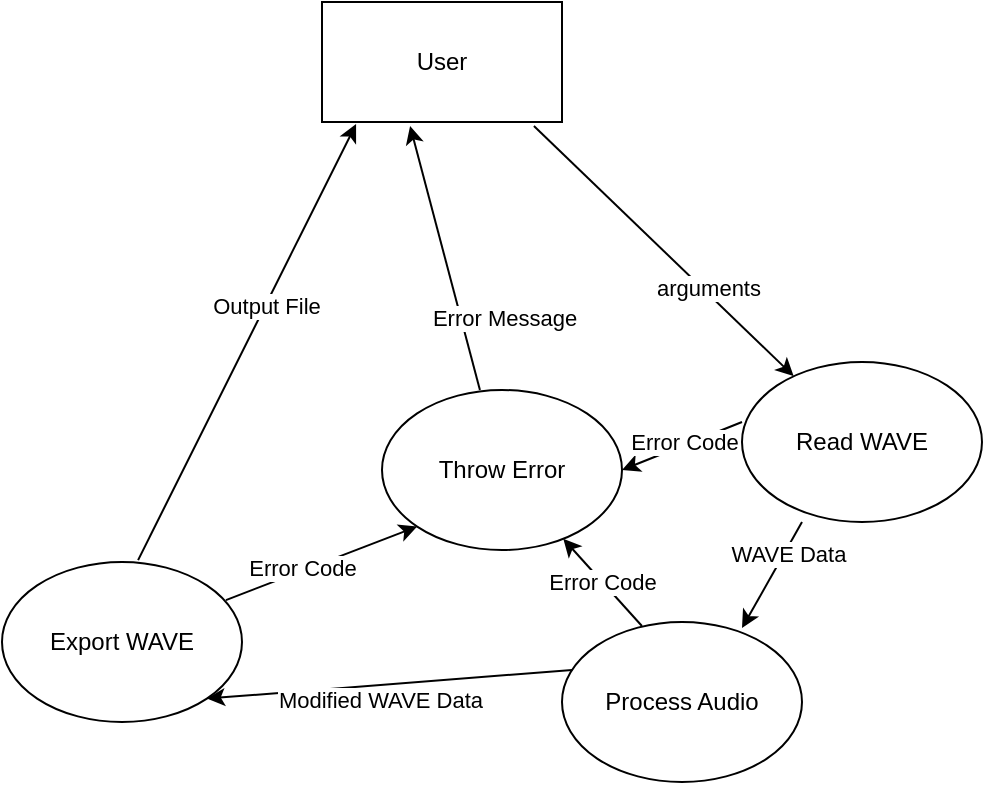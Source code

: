 <mxfile version="13.3.1" type="device"><diagram id="-0abz7LQ-8Csc8Hf8mga" name="Page-1"><mxGraphModel dx="868" dy="494" grid="1" gridSize="10" guides="1" tooltips="1" connect="1" arrows="1" fold="1" page="1" pageScale="1" pageWidth="1169" pageHeight="827" math="0" shadow="0"><root><mxCell id="0"/><mxCell id="1" parent="0"/><mxCell id="dmCQQuS0ACig97fQ7JEY-1" value="User" style="rounded=0;whiteSpace=wrap;html=1;" parent="1" vertex="1"><mxGeometry x="270" y="140" width="120" height="60" as="geometry"/></mxCell><mxCell id="dmCQQuS0ACig97fQ7JEY-2" value="Read WAVE" style="ellipse;whiteSpace=wrap;html=1;" parent="1" vertex="1"><mxGeometry x="480" y="320" width="120" height="80" as="geometry"/></mxCell><mxCell id="dmCQQuS0ACig97fQ7JEY-3" value="Process Audio" style="ellipse;whiteSpace=wrap;html=1;" parent="1" vertex="1"><mxGeometry x="390" y="450" width="120" height="80" as="geometry"/></mxCell><mxCell id="dmCQQuS0ACig97fQ7JEY-4" value="Export WAVE" style="ellipse;whiteSpace=wrap;html=1;" parent="1" vertex="1"><mxGeometry x="110" y="420" width="120" height="80" as="geometry"/></mxCell><mxCell id="dmCQQuS0ACig97fQ7JEY-5" value="Throw Error" style="ellipse;whiteSpace=wrap;html=1;" parent="1" vertex="1"><mxGeometry x="300" y="334" width="120" height="80" as="geometry"/></mxCell><mxCell id="dmCQQuS0ACig97fQ7JEY-6" value="" style="endArrow=classic;html=1;exitX=0.883;exitY=1.033;exitDx=0;exitDy=0;exitPerimeter=0;" parent="1" source="dmCQQuS0ACig97fQ7JEY-1" target="dmCQQuS0ACig97fQ7JEY-2" edge="1"><mxGeometry width="50" height="50" relative="1" as="geometry"><mxPoint x="410" y="320" as="sourcePoint"/><mxPoint x="460" y="270" as="targetPoint"/></mxGeometry></mxCell><mxCell id="dmCQQuS0ACig97fQ7JEY-9" value="arguments" style="edgeLabel;html=1;align=center;verticalAlign=middle;resizable=0;points=[];" parent="dmCQQuS0ACig97fQ7JEY-6" vertex="1" connectable="0"><mxGeometry x="0.424" y="3" relative="1" as="geometry"><mxPoint x="-8.15" y="-5.87" as="offset"/></mxGeometry></mxCell><mxCell id="dmCQQuS0ACig97fQ7JEY-10" value="" style="endArrow=classic;html=1;exitX=0.25;exitY=1;exitDx=0;exitDy=0;exitPerimeter=0;entryX=0.75;entryY=0.038;entryDx=0;entryDy=0;entryPerimeter=0;" parent="1" source="dmCQQuS0ACig97fQ7JEY-2" target="dmCQQuS0ACig97fQ7JEY-3" edge="1"><mxGeometry width="50" height="50" relative="1" as="geometry"><mxPoint x="400" y="420" as="sourcePoint"/><mxPoint x="450" y="370" as="targetPoint"/></mxGeometry></mxCell><mxCell id="dmCQQuS0ACig97fQ7JEY-15" value="WAVE Data" style="edgeLabel;html=1;align=center;verticalAlign=middle;resizable=0;points=[];" parent="dmCQQuS0ACig97fQ7JEY-10" vertex="1" connectable="0"><mxGeometry x="-0.43" y="2" relative="1" as="geometry"><mxPoint as="offset"/></mxGeometry></mxCell><mxCell id="dmCQQuS0ACig97fQ7JEY-11" value="" style="endArrow=classic;html=1;entryX=1;entryY=1;entryDx=0;entryDy=0;exitX=0.042;exitY=0.3;exitDx=0;exitDy=0;exitPerimeter=0;" parent="1" source="dmCQQuS0ACig97fQ7JEY-3" target="dmCQQuS0ACig97fQ7JEY-4" edge="1"><mxGeometry width="50" height="50" relative="1" as="geometry"><mxPoint x="340" y="480" as="sourcePoint"/><mxPoint x="390" y="430" as="targetPoint"/></mxGeometry></mxCell><mxCell id="dmCQQuS0ACig97fQ7JEY-16" value="Modified WAVE Data" style="edgeLabel;html=1;align=center;verticalAlign=middle;resizable=0;points=[];" parent="dmCQQuS0ACig97fQ7JEY-11" vertex="1" connectable="0"><mxGeometry x="0.241" y="-2" relative="1" as="geometry"><mxPoint x="17.15" y="7.75" as="offset"/></mxGeometry></mxCell><mxCell id="dmCQQuS0ACig97fQ7JEY-12" value="" style="endArrow=classic;html=1;entryX=0;entryY=1;entryDx=0;entryDy=0;exitX=0.933;exitY=0.238;exitDx=0;exitDy=0;exitPerimeter=0;" parent="1" source="dmCQQuS0ACig97fQ7JEY-4" target="dmCQQuS0ACig97fQ7JEY-5" edge="1"><mxGeometry width="50" height="50" relative="1" as="geometry"><mxPoint x="240" y="330" as="sourcePoint"/><mxPoint x="290" y="280" as="targetPoint"/></mxGeometry></mxCell><mxCell id="dmCQQuS0ACig97fQ7JEY-19" value="Error Code" style="edgeLabel;html=1;align=center;verticalAlign=middle;resizable=0;points=[];" parent="dmCQQuS0ACig97fQ7JEY-12" vertex="1" connectable="0"><mxGeometry x="-0.199" y="2" relative="1" as="geometry"><mxPoint as="offset"/></mxGeometry></mxCell><mxCell id="dmCQQuS0ACig97fQ7JEY-13" value="" style="endArrow=classic;html=1;exitX=0.333;exitY=0.025;exitDx=0;exitDy=0;exitPerimeter=0;" parent="1" source="dmCQQuS0ACig97fQ7JEY-3" target="dmCQQuS0ACig97fQ7JEY-5" edge="1"><mxGeometry width="50" height="50" relative="1" as="geometry"><mxPoint x="390" y="390" as="sourcePoint"/><mxPoint x="440" y="340" as="targetPoint"/></mxGeometry></mxCell><mxCell id="dmCQQuS0ACig97fQ7JEY-21" value="Error Code" style="edgeLabel;html=1;align=center;verticalAlign=middle;resizable=0;points=[];" parent="dmCQQuS0ACig97fQ7JEY-13" vertex="1" connectable="0"><mxGeometry x="0.533" y="-1" relative="1" as="geometry"><mxPoint x="9.53" y="12.01" as="offset"/></mxGeometry></mxCell><mxCell id="dmCQQuS0ACig97fQ7JEY-14" value="" style="endArrow=classic;html=1;entryX=1;entryY=0.5;entryDx=0;entryDy=0;exitX=0;exitY=0.375;exitDx=0;exitDy=0;exitPerimeter=0;" parent="1" source="dmCQQuS0ACig97fQ7JEY-2" target="dmCQQuS0ACig97fQ7JEY-5" edge="1"><mxGeometry width="50" height="50" relative="1" as="geometry"><mxPoint x="290" y="270" as="sourcePoint"/><mxPoint x="340" y="220" as="targetPoint"/></mxGeometry></mxCell><mxCell id="dmCQQuS0ACig97fQ7JEY-22" value="Error Code" style="edgeLabel;html=1;align=center;verticalAlign=middle;resizable=0;points=[];" parent="dmCQQuS0ACig97fQ7JEY-14" vertex="1" connectable="0"><mxGeometry x="0.628" y="1" relative="1" as="geometry"><mxPoint x="18.84" y="-10.61" as="offset"/></mxGeometry></mxCell><mxCell id="dmCQQuS0ACig97fQ7JEY-17" value="" style="endArrow=classic;html=1;entryX=0.367;entryY=1.033;entryDx=0;entryDy=0;entryPerimeter=0;exitX=0.408;exitY=0;exitDx=0;exitDy=0;exitPerimeter=0;" parent="1" source="dmCQQuS0ACig97fQ7JEY-5" target="dmCQQuS0ACig97fQ7JEY-1" edge="1"><mxGeometry width="50" height="50" relative="1" as="geometry"><mxPoint x="350" y="330" as="sourcePoint"/><mxPoint x="290" y="160" as="targetPoint"/></mxGeometry></mxCell><mxCell id="dmCQQuS0ACig97fQ7JEY-20" value="Error Message" style="edgeLabel;html=1;align=center;verticalAlign=middle;resizable=0;points=[];" parent="dmCQQuS0ACig97fQ7JEY-17" vertex="1" connectable="0"><mxGeometry x="-0.383" y="3" relative="1" as="geometry"><mxPoint x="25.74" y="3.36" as="offset"/></mxGeometry></mxCell><mxCell id="dmCQQuS0ACig97fQ7JEY-18" value="" style="endArrow=classic;html=1;exitX=0.567;exitY=-0.012;exitDx=0;exitDy=0;exitPerimeter=0;entryX=0.142;entryY=1.017;entryDx=0;entryDy=0;entryPerimeter=0;" parent="1" source="dmCQQuS0ACig97fQ7JEY-4" target="dmCQQuS0ACig97fQ7JEY-1" edge="1"><mxGeometry width="50" height="50" relative="1" as="geometry"><mxPoint x="260" y="380" as="sourcePoint"/><mxPoint x="370" y="250" as="targetPoint"/></mxGeometry></mxCell><mxCell id="dmCQQuS0ACig97fQ7JEY-23" value="Output File" style="edgeLabel;html=1;align=center;verticalAlign=middle;resizable=0;points=[];" parent="dmCQQuS0ACig97fQ7JEY-18" vertex="1" connectable="0"><mxGeometry x="0.164" relative="1" as="geometry"><mxPoint as="offset"/></mxGeometry></mxCell></root></mxGraphModel></diagram></mxfile>